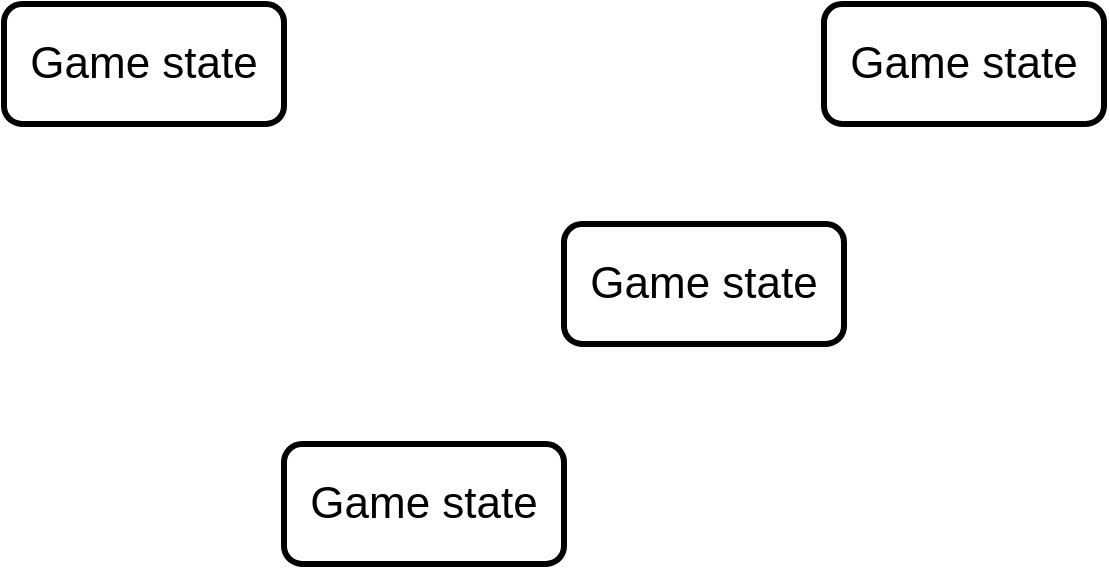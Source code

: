 <mxfile version="17.4.5" type="github"><diagram id="GFX1_BSbDfHPeh30nThA" name="Page-1"><mxGraphModel dx="1422" dy="762" grid="1" gridSize="10" guides="1" tooltips="1" connect="1" arrows="1" fold="1" page="1" pageScale="1" pageWidth="850" pageHeight="1100" math="0" shadow="0"><root><mxCell id="0"/><mxCell id="1" parent="0"/><mxCell id="_0ewZRfjoy1wTZERiUi9-2" value="&lt;font style=&quot;font-size: 22px&quot;&gt;Game state&lt;/font&gt;" style="rounded=1;whiteSpace=wrap;html=1;strokeWidth=3;" vertex="1" parent="1"><mxGeometry x="100" y="200" width="140" height="60" as="geometry"/></mxCell><mxCell id="_0ewZRfjoy1wTZERiUi9-3" value="&lt;font style=&quot;font-size: 22px&quot;&gt;Game state&lt;/font&gt;" style="rounded=1;whiteSpace=wrap;html=1;strokeWidth=3;" vertex="1" parent="1"><mxGeometry x="510" y="200" width="140" height="60" as="geometry"/></mxCell><mxCell id="_0ewZRfjoy1wTZERiUi9-4" value="&lt;font style=&quot;font-size: 22px&quot;&gt;Game state&lt;/font&gt;" style="rounded=1;whiteSpace=wrap;html=1;strokeWidth=3;" vertex="1" parent="1"><mxGeometry x="380" y="310" width="140" height="60" as="geometry"/></mxCell><mxCell id="_0ewZRfjoy1wTZERiUi9-5" value="&lt;font style=&quot;font-size: 22px&quot;&gt;Game state&lt;/font&gt;" style="rounded=1;whiteSpace=wrap;html=1;strokeWidth=3;" vertex="1" parent="1"><mxGeometry x="240" y="420" width="140" height="60" as="geometry"/></mxCell></root></mxGraphModel></diagram></mxfile>